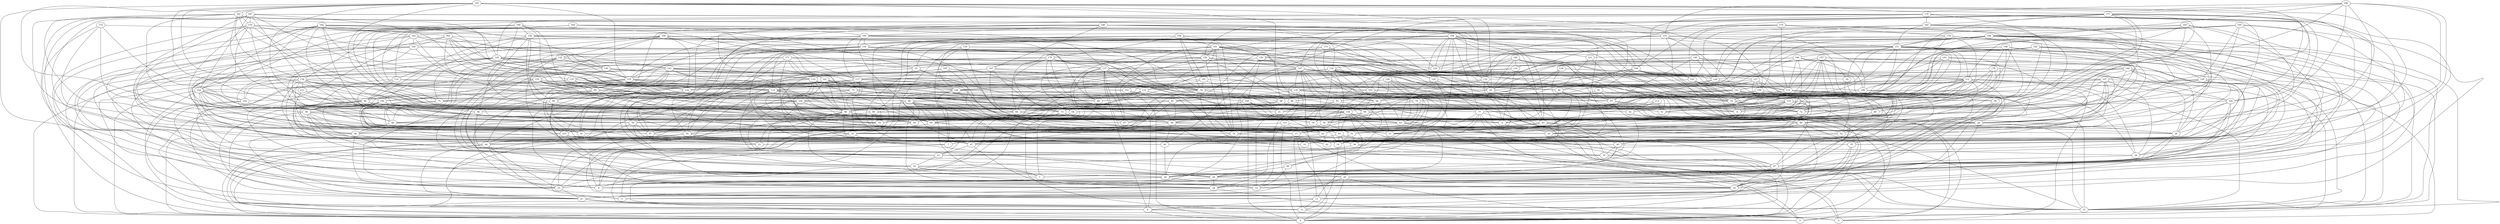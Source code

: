 /* Created by igraph 1.2.5 */
graph {
  graph [
    name="Erdos renyi (gnp) graph"
    type=gnp
    loops=0
    p=0.05
  ];
  0;
  1;
  2;
  3;
  4;
  5;
  6;
  7;
  8;
  9;
  10;
  11;
  12;
  13;
  14;
  15;
  16;
  17;
  18;
  19;
  20;
  21;
  22;
  23;
  24;
  25;
  26;
  27;
  28;
  29;
  30;
  31;
  32;
  33;
  34;
  35;
  36;
  37;
  38;
  39;
  40;
  41;
  42;
  43;
  44;
  45;
  46;
  47;
  48;
  49;
  50;
  51;
  52;
  53;
  54;
  55;
  56;
  57;
  58;
  59;
  60;
  61;
  62;
  63;
  64;
  65;
  66;
  67;
  68;
  69;
  70;
  71;
  72;
  73;
  74;
  75;
  76;
  77;
  78;
  79;
  80;
  81;
  82;
  83;
  84;
  85;
  86;
  87;
  88;
  89;
  90;
  91;
  92;
  93;
  94;
  95;
  96;
  97;
  98;
  99;
  100;
  101;
  102;
  103;
  104;
  105;
  106;
  107;
  108;
  109;
  110;
  111;
  112;
  113;
  114;
  115;
  116;
  117;
  118;
  119;
  120;
  121;
  122;
  123;
  124;
  125;
  126;
  127;
  128;
  129;
  130;
  131;
  132;
  133;
  134;
  135;
  136;
  137;
  138;
  139;
  140;
  141;
  142;
  143;
  144;
  145;
  146;
  147;
  148;
  149;
  150;
  151;
  152;
  153;
  154;
  155;
  156;
  157;
  158;
  159;
  160;
  161;
  162;
  163;
  164;
  165;
  166;
  167;
  168;
  169;
  170;
  171;
  172;
  173;
  174;
  175;
  176;
  177;
  178;
  179;
  180;
  181;
  182;
  183;
  184;
  185;
  186;
  187;
  188;
  189;
  190;
  191;
  192;
  193;
  194;
  195;
  196;
  197;
  198;
  199;

  5 -- 4;
  6 -- 0;
  6 -- 4;
  7 -- 3;
  11 -- 2;
  12 -- 3;
  13 -- 6;
  13 -- 11;
  14 -- 11;
  16 -- 14;
  17 -- 4;
  17 -- 10;
  17 -- 11;
  18 -- 4;
  19 -- 13;
  20 -- 1;
  20 -- 14;
  21 -- 11;
  21 -- 15;
  22 -- 0;
  22 -- 21;
  23 -- 21;
  24 -- 9;
  24 -- 12;
  24 -- 23;
  25 -- 19;
  25 -- 22;
  25 -- 23;
  26 -- 12;
  26 -- 23;
  27 -- 19;
  27 -- 24;
  28 -- 11;
  28 -- 15;
  28 -- 17;
  28 -- 18;
  29 -- 2;
  29 -- 3;
  29 -- 4;
  31 -- 12;
  32 -- 1;
  32 -- 25;
  32 -- 29;
  34 -- 27;
  35 -- 15;
  36 -- 2;
  36 -- 32;
  37 -- 15;
  37 -- 21;
  38 -- 24;
  39 -- 9;
  39 -- 25;
  40 -- 29;
  40 -- 34;
  40 -- 35;
  41 -- 32;
  43 -- 13;
  43 -- 15;
  43 -- 39;
  44 -- 0;
  44 -- 13;
  44 -- 21;
  44 -- 23;
  45 -- 30;
  46 -- 3;
  46 -- 23;
  46 -- 44;
  47 -- 22;
  47 -- 41;
  48 -- 5;
  48 -- 15;
  48 -- 24;
  48 -- 42;
  49 -- 12;
  49 -- 25;
  50 -- 5;
  50 -- 11;
  50 -- 14;
  50 -- 23;
  50 -- 32;
  50 -- 45;
  51 -- 28;
  52 -- 4;
  53 -- 14;
  53 -- 36;
  53 -- 47;
  54 -- 4;
  54 -- 21;
  54 -- 33;
  55 -- 6;
  55 -- 22;
  56 -- 35;
  56 -- 46;
  57 -- 38;
  58 -- 27;
  58 -- 37;
  58 -- 38;
  58 -- 47;
  59 -- 6;
  59 -- 22;
  59 -- 38;
  59 -- 57;
  60 -- 50;
  60 -- 51;
  60 -- 58;
  60 -- 59;
  61 -- 2;
  61 -- 50;
  61 -- 56;
  61 -- 57;
  61 -- 58;
  62 -- 40;
  63 -- 14;
  63 -- 29;
  63 -- 33;
  63 -- 35;
  64 -- 2;
  64 -- 23;
  65 -- 23;
  65 -- 26;
  65 -- 44;
  65 -- 47;
  66 -- 24;
  66 -- 55;
  68 -- 1;
  69 -- 2;
  69 -- 19;
  69 -- 37;
  69 -- 38;
  69 -- 40;
  69 -- 62;
  70 -- 19;
  70 -- 43;
  70 -- 64;
  71 -- 14;
  71 -- 28;
  71 -- 39;
  72 -- 45;
  72 -- 69;
  73 -- 17;
  73 -- 41;
  73 -- 43;
  73 -- 47;
  73 -- 65;
  74 -- 24;
  74 -- 55;
  75 -- 9;
  75 -- 29;
  75 -- 60;
  75 -- 64;
  76 -- 53;
  76 -- 74;
  77 -- 18;
  77 -- 19;
  77 -- 24;
  77 -- 27;
  77 -- 37;
  77 -- 53;
  78 -- 35;
  78 -- 39;
  78 -- 47;
  78 -- 60;
  79 -- 13;
  80 -- 16;
  80 -- 54;
  80 -- 63;
  80 -- 79;
  81 -- 16;
  81 -- 25;
  81 -- 31;
  82 -- 7;
  82 -- 42;
  83 -- 35;
  83 -- 62;
  83 -- 74;
  83 -- 82;
  84 -- 16;
  84 -- 58;
  84 -- 59;
  85 -- 10;
  85 -- 23;
  85 -- 32;
  85 -- 73;
  86 -- 1;
  86 -- 7;
  86 -- 14;
  86 -- 45;
  86 -- 50;
  86 -- 65;
  86 -- 72;
  86 -- 82;
  87 -- 8;
  87 -- 25;
  87 -- 28;
  88 -- 46;
  88 -- 63;
  89 -- 82;
  89 -- 83;
  90 -- 19;
  90 -- 21;
  90 -- 24;
  90 -- 41;
  90 -- 54;
  90 -- 67;
  90 -- 88;
  91 -- 46;
  91 -- 60;
  91 -- 87;
  92 -- 37;
  92 -- 53;
  92 -- 58;
  93 -- 4;
  93 -- 8;
  93 -- 16;
  93 -- 72;
  94 -- 5;
  94 -- 39;
  94 -- 76;
  94 -- 88;
  95 -- 14;
  95 -- 43;
  95 -- 83;
  96 -- 46;
  96 -- 47;
  96 -- 55;
  96 -- 69;
  96 -- 80;
  96 -- 90;
  97 -- 18;
  97 -- 36;
  97 -- 43;
  97 -- 82;
  98 -- 65;
  98 -- 84;
  98 -- 94;
  99 -- 44;
  99 -- 66;
  99 -- 71;
  99 -- 82;
  99 -- 84;
  99 -- 85;
  100 -- 14;
  100 -- 19;
  100 -- 38;
  100 -- 92;
  100 -- 98;
  101 -- 4;
  101 -- 58;
  101 -- 74;
  101 -- 96;
  102 -- 21;
  102 -- 23;
  102 -- 37;
  103 -- 4;
  103 -- 7;
  103 -- 22;
  103 -- 36;
  103 -- 40;
  104 -- 33;
  104 -- 46;
  104 -- 51;
  104 -- 76;
  104 -- 77;
  104 -- 88;
  105 -- 27;
  105 -- 61;
  105 -- 63;
  105 -- 83;
  106 -- 6;
  106 -- 14;
  106 -- 18;
  106 -- 21;
  106 -- 28;
  106 -- 39;
  106 -- 42;
  106 -- 76;
  106 -- 90;
  107 -- 15;
  107 -- 18;
  107 -- 28;
  107 -- 34;
  107 -- 41;
  107 -- 72;
  107 -- 93;
  107 -- 100;
  108 -- 0;
  108 -- 38;
  108 -- 93;
  109 -- 5;
  109 -- 21;
  109 -- 39;
  109 -- 51;
  109 -- 66;
  109 -- 84;
  109 -- 98;
  110 -- 5;
  110 -- 21;
  110 -- 45;
  110 -- 48;
  110 -- 50;
  110 -- 65;
  110 -- 79;
  110 -- 100;
  110 -- 103;
  111 -- 14;
  111 -- 79;
  111 -- 96;
  112 -- 3;
  112 -- 17;
  112 -- 18;
  112 -- 41;
  112 -- 57;
  112 -- 65;
  112 -- 79;
  112 -- 96;
  113 -- 51;
  113 -- 52;
  113 -- 73;
  113 -- 74;
  114 -- 17;
  114 -- 18;
  114 -- 72;
  114 -- 95;
  114 -- 96;
  115 -- 3;
  115 -- 12;
  115 -- 18;
  115 -- 34;
  115 -- 80;
  115 -- 81;
  116 -- 31;
  116 -- 45;
  116 -- 73;
  116 -- 79;
  116 -- 98;
  116 -- 104;
  117 -- 39;
  117 -- 42;
  117 -- 44;
  117 -- 56;
  117 -- 57;
  117 -- 58;
  117 -- 90;
  117 -- 101;
  118 -- 4;
  118 -- 30;
  118 -- 32;
  119 -- 8;
  119 -- 27;
  119 -- 45;
  119 -- 52;
  119 -- 64;
  119 -- 67;
  119 -- 89;
  120 -- 37;
  120 -- 40;
  120 -- 43;
  120 -- 108;
  121 -- 27;
  121 -- 48;
  122 -- 15;
  122 -- 33;
  122 -- 50;
  122 -- 62;
  122 -- 68;
  122 -- 71;
  122 -- 87;
  122 -- 119;
  123 -- 4;
  123 -- 19;
  123 -- 22;
  123 -- 53;
  123 -- 54;
  124 -- 98;
  125 -- 30;
  125 -- 41;
  125 -- 50;
  125 -- 103;
  125 -- 112;
  125 -- 116;
  126 -- 17;
  126 -- 19;
  126 -- 29;
  126 -- 44;
  126 -- 72;
  127 -- 7;
  127 -- 60;
  127 -- 78;
  127 -- 89;
  127 -- 98;
  127 -- 109;
  127 -- 119;
  128 -- 31;
  128 -- 99;
  128 -- 115;
  128 -- 122;
  129 -- 0;
  129 -- 15;
  129 -- 22;
  129 -- 89;
  129 -- 94;
  129 -- 122;
  130 -- 17;
  130 -- 41;
  130 -- 48;
  130 -- 69;
  130 -- 74;
  130 -- 75;
  130 -- 76;
  130 -- 77;
  130 -- 84;
  130 -- 105;
  130 -- 118;
  130 -- 120;
  131 -- 1;
  131 -- 15;
  131 -- 34;
  131 -- 50;
  131 -- 59;
  131 -- 62;
  131 -- 72;
  131 -- 77;
  131 -- 78;
  131 -- 103;
  131 -- 112;
  131 -- 118;
  131 -- 126;
  132 -- 82;
  132 -- 86;
  132 -- 92;
  132 -- 95;
  133 -- 5;
  133 -- 41;
  133 -- 100;
  133 -- 117;
  134 -- 4;
  134 -- 12;
  134 -- 26;
  134 -- 87;
  134 -- 93;
  134 -- 123;
  135 -- 3;
  135 -- 35;
  135 -- 37;
  135 -- 50;
  135 -- 104;
  135 -- 134;
  136 -- 3;
  136 -- 16;
  136 -- 17;
  136 -- 30;
  136 -- 52;
  136 -- 64;
  136 -- 68;
  136 -- 84;
  136 -- 102;
  136 -- 106;
  136 -- 111;
  137 -- 6;
  137 -- 11;
  137 -- 20;
  137 -- 40;
  137 -- 67;
  137 -- 68;
  137 -- 74;
  137 -- 78;
  137 -- 128;
  138 -- 53;
  138 -- 76;
  138 -- 95;
  138 -- 115;
  138 -- 128;
  139 -- 0;
  139 -- 16;
  139 -- 30;
  139 -- 37;
  139 -- 43;
  139 -- 49;
  139 -- 63;
  139 -- 88;
  140 -- 32;
  140 -- 48;
  140 -- 52;
  140 -- 75;
  140 -- 100;
  140 -- 125;
  140 -- 135;
  141 -- 7;
  141 -- 12;
  141 -- 44;
  141 -- 50;
  141 -- 51;
  141 -- 73;
  141 -- 100;
  141 -- 105;
  142 -- 25;
  142 -- 33;
  142 -- 43;
  142 -- 79;
  142 -- 93;
  142 -- 105;
  143 -- 4;
  143 -- 19;
  143 -- 22;
  143 -- 24;
  143 -- 65;
  143 -- 70;
  143 -- 78;
  143 -- 79;
  143 -- 85;
  143 -- 110;
  143 -- 136;
  144 -- 28;
  144 -- 31;
  144 -- 67;
  144 -- 76;
  144 -- 82;
  144 -- 139;
  145 -- 57;
  145 -- 71;
  145 -- 88;
  145 -- 110;
  145 -- 112;
  145 -- 114;
  145 -- 125;
  145 -- 140;
  146 -- 19;
  146 -- 53;
  146 -- 87;
  146 -- 101;
  146 -- 128;
  146 -- 133;
  147 -- 8;
  147 -- 13;
  147 -- 21;
  147 -- 43;
  147 -- 69;
  147 -- 82;
  147 -- 92;
  147 -- 93;
  147 -- 107;
  147 -- 112;
  147 -- 116;
  147 -- 134;
  148 -- 15;
  148 -- 22;
  148 -- 26;
  148 -- 28;
  148 -- 47;
  148 -- 69;
  148 -- 116;
  148 -- 117;
  148 -- 132;
  149 -- 4;
  149 -- 5;
  149 -- 51;
  149 -- 74;
  149 -- 94;
  149 -- 134;
  150 -- 38;
  150 -- 102;
  150 -- 131;
  150 -- 143;
  150 -- 144;
  150 -- 147;
  151 -- 8;
  151 -- 20;
  151 -- 22;
  151 -- 24;
  151 -- 34;
  151 -- 51;
  151 -- 55;
  151 -- 68;
  151 -- 98;
  151 -- 122;
  151 -- 124;
  151 -- 130;
  151 -- 131;
  151 -- 145;
  152 -- 25;
  152 -- 41;
  152 -- 47;
  152 -- 88;
  152 -- 125;
  152 -- 143;
  153 -- 9;
  153 -- 10;
  153 -- 69;
  153 -- 80;
  153 -- 99;
  153 -- 122;
  153 -- 132;
  153 -- 151;
  154 -- 10;
  154 -- 23;
  154 -- 31;
  154 -- 33;
  154 -- 57;
  154 -- 58;
  154 -- 76;
  154 -- 78;
  154 -- 95;
  154 -- 152;
  155 -- 8;
  155 -- 9;
  155 -- 18;
  155 -- 53;
  155 -- 86;
  155 -- 99;
  155 -- 100;
  155 -- 103;
  156 -- 6;
  156 -- 64;
  156 -- 74;
  156 -- 94;
  156 -- 110;
  156 -- 115;
  156 -- 147;
  157 -- 14;
  157 -- 20;
  157 -- 28;
  157 -- 35;
  157 -- 62;
  157 -- 77;
  157 -- 79;
  157 -- 94;
  157 -- 105;
  157 -- 115;
  157 -- 137;
  158 -- 56;
  158 -- 77;
  158 -- 81;
  158 -- 84;
  158 -- 85;
  158 -- 96;
  158 -- 106;
  158 -- 120;
  158 -- 151;
  159 -- 7;
  159 -- 11;
  159 -- 17;
  159 -- 54;
  159 -- 92;
  159 -- 131;
  159 -- 150;
  160 -- 1;
  160 -- 2;
  160 -- 24;
  160 -- 31;
  160 -- 74;
  160 -- 115;
  160 -- 124;
  160 -- 156;
  161 -- 9;
  161 -- 44;
  161 -- 67;
  161 -- 72;
  161 -- 74;
  161 -- 77;
  161 -- 88;
  161 -- 101;
  161 -- 126;
  161 -- 127;
  161 -- 129;
  161 -- 156;
  162 -- 22;
  162 -- 33;
  162 -- 38;
  162 -- 135;
  162 -- 140;
  162 -- 143;
  162 -- 160;
  163 -- 88;
  163 -- 94;
  163 -- 99;
  163 -- 105;
  163 -- 112;
  163 -- 140;
  163 -- 150;
  163 -- 160;
  164 -- 4;
  164 -- 6;
  164 -- 16;
  164 -- 27;
  164 -- 46;
  164 -- 59;
  164 -- 73;
  164 -- 82;
  164 -- 96;
  164 -- 102;
  165 -- 39;
  165 -- 89;
  165 -- 95;
  165 -- 107;
  165 -- 142;
  165 -- 151;
  165 -- 158;
  166 -- 25;
  166 -- 47;
  166 -- 66;
  166 -- 78;
  166 -- 117;
  166 -- 124;
  166 -- 125;
  166 -- 154;
  167 -- 43;
  167 -- 64;
  167 -- 84;
  167 -- 106;
  167 -- 117;
  167 -- 134;
  168 -- 16;
  168 -- 17;
  168 -- 48;
  168 -- 76;
  168 -- 91;
  168 -- 93;
  168 -- 102;
  168 -- 142;
  169 -- 80;
  169 -- 97;
  169 -- 104;
  169 -- 108;
  169 -- 114;
  169 -- 136;
  169 -- 137;
  169 -- 166;
  170 -- 1;
  170 -- 28;
  170 -- 69;
  170 -- 72;
  170 -- 92;
  170 -- 97;
  170 -- 151;
  171 -- 4;
  171 -- 39;
  171 -- 50;
  171 -- 54;
  171 -- 95;
  171 -- 96;
  171 -- 122;
  171 -- 132;
  171 -- 137;
  171 -- 141;
  172 -- 2;
  172 -- 30;
  172 -- 83;
  172 -- 90;
  172 -- 158;
  173 -- 49;
  173 -- 87;
  173 -- 93;
  173 -- 150;
  173 -- 167;
  174 -- 36;
  174 -- 67;
  174 -- 115;
  174 -- 118;
  174 -- 142;
  174 -- 162;
  174 -- 170;
  175 -- 54;
  175 -- 58;
  175 -- 67;
  175 -- 73;
  175 -- 78;
  175 -- 84;
  175 -- 125;
  175 -- 137;
  175 -- 144;
  175 -- 155;
  176 -- 18;
  176 -- 24;
  176 -- 53;
  176 -- 67;
  176 -- 71;
  176 -- 97;
  176 -- 102;
  176 -- 117;
  176 -- 118;
  176 -- 163;
  177 -- 21;
  177 -- 38;
  177 -- 66;
  177 -- 73;
  177 -- 76;
  177 -- 90;
  177 -- 92;
  177 -- 95;
  177 -- 135;
  177 -- 156;
  177 -- 165;
  177 -- 168;
  178 -- 5;
  178 -- 8;
  178 -- 26;
  178 -- 58;
  178 -- 77;
  178 -- 128;
  179 -- 10;
  179 -- 42;
  179 -- 55;
  179 -- 66;
  179 -- 71;
  179 -- 78;
  179 -- 126;
  179 -- 141;
  179 -- 145;
  179 -- 165;
  179 -- 168;
  180 -- 18;
  180 -- 57;
  180 -- 59;
  180 -- 83;
  180 -- 87;
  180 -- 99;
  180 -- 130;
  180 -- 166;
  180 -- 167;
  181 -- 30;
  181 -- 57;
  181 -- 59;
  181 -- 69;
  181 -- 118;
  181 -- 132;
  181 -- 136;
  181 -- 139;
  181 -- 153;
  181 -- 176;
  182 -- 4;
  182 -- 15;
  182 -- 18;
  182 -- 28;
  182 -- 93;
  182 -- 106;
  182 -- 132;
  182 -- 150;
  183 -- 14;
  183 -- 31;
  183 -- 48;
  183 -- 58;
  183 -- 71;
  183 -- 124;
  183 -- 148;
  184 -- 4;
  184 -- 17;
  184 -- 26;
  184 -- 36;
  184 -- 42;
  184 -- 61;
  184 -- 77;
  184 -- 81;
  184 -- 83;
  184 -- 100;
  184 -- 112;
  184 -- 120;
  184 -- 121;
  184 -- 124;
  184 -- 142;
  184 -- 154;
  184 -- 168;
  185 -- 55;
  185 -- 59;
  185 -- 98;
  185 -- 125;
  185 -- 128;
  186 -- 2;
  186 -- 3;
  186 -- 15;
  186 -- 23;
  186 -- 26;
  186 -- 34;
  186 -- 68;
  186 -- 108;
  186 -- 127;
  186 -- 128;
  186 -- 134;
  186 -- 151;
  186 -- 164;
  187 -- 9;
  187 -- 15;
  187 -- 17;
  187 -- 42;
  187 -- 61;
  187 -- 68;
  187 -- 95;
  187 -- 132;
  187 -- 136;
  187 -- 164;
  187 -- 176;
  188 -- 14;
  188 -- 35;
  188 -- 50;
  188 -- 70;
  188 -- 82;
  188 -- 126;
  188 -- 153;
  188 -- 177;
  189 -- 0;
  189 -- 4;
  189 -- 79;
  189 -- 95;
  189 -- 119;
  189 -- 133;
  189 -- 139;
  190 -- 5;
  190 -- 42;
  190 -- 43;
  190 -- 45;
  190 -- 99;
  190 -- 142;
  190 -- 158;
  190 -- 164;
  191 -- 0;
  191 -- 52;
  191 -- 65;
  191 -- 78;
  191 -- 100;
  192 -- 5;
  192 -- 12;
  192 -- 24;
  192 -- 76;
  192 -- 87;
  192 -- 88;
  192 -- 140;
  192 -- 145;
  192 -- 155;
  192 -- 162;
  192 -- 164;
  192 -- 168;
  193 -- 8;
  193 -- 23;
  193 -- 42;
  193 -- 50;
  193 -- 52;
  193 -- 56;
  193 -- 58;
  193 -- 59;
  193 -- 60;
  193 -- 82;
  193 -- 109;
  193 -- 125;
  193 -- 177;
  193 -- 181;
  194 -- 9;
  194 -- 30;
  194 -- 39;
  194 -- 74;
  194 -- 78;
  194 -- 93;
  194 -- 161;
  194 -- 175;
  194 -- 191;
  195 -- 13;
  195 -- 24;
  195 -- 26;
  195 -- 28;
  195 -- 61;
  195 -- 109;
  195 -- 128;
  195 -- 129;
  195 -- 166;
  196 -- 8;
  196 -- 14;
  196 -- 24;
  196 -- 60;
  196 -- 95;
  196 -- 97;
  196 -- 108;
  196 -- 115;
  196 -- 137;
  197 -- 23;
  197 -- 27;
  197 -- 43;
  197 -- 131;
  197 -- 139;
  197 -- 147;
  197 -- 186;
  198 -- 15;
  198 -- 17;
  198 -- 18;
  198 -- 53;
  198 -- 104;
  198 -- 121;
  198 -- 178;
  198 -- 196;
  199 -- 14;
  199 -- 24;
  199 -- 39;
  199 -- 58;
  199 -- 68;
  199 -- 117;
  199 -- 118;
  199 -- 128;
  199 -- 152;
  199 -- 154;
}
